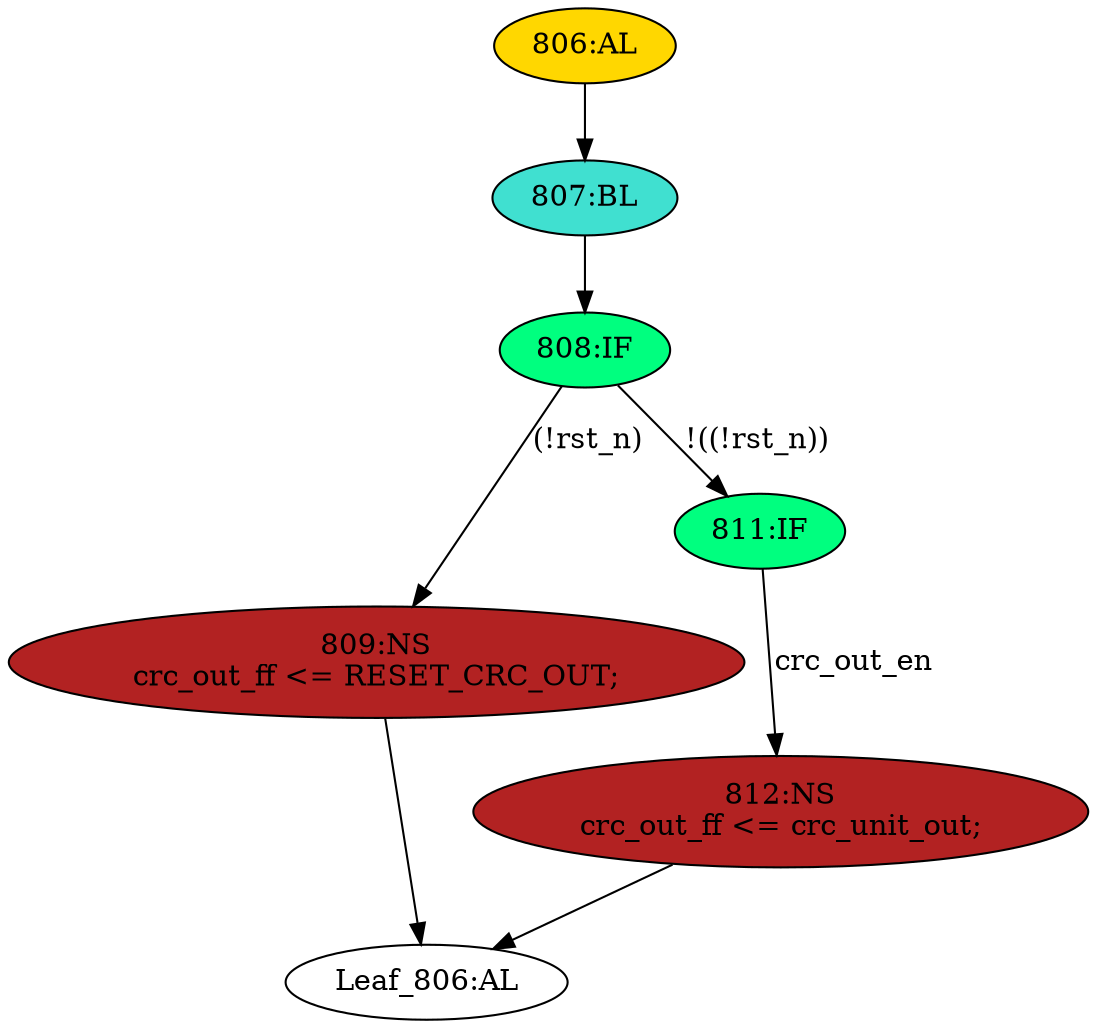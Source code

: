strict digraph "" {
	node [label="\N"];
	"812:NS"	 [ast="<pyverilog.vparser.ast.NonblockingSubstitution object at 0x7f01261e8650>",
		fillcolor=firebrick,
		label="812:NS
crc_out_ff <= crc_unit_out;",
		statements="[<pyverilog.vparser.ast.NonblockingSubstitution object at 0x7f01261e8650>]",
		style=filled,
		typ=NonblockingSubstitution];
	"Leaf_806:AL"	 [def_var="['crc_out_ff']",
		label="Leaf_806:AL"];
	"812:NS" -> "Leaf_806:AL"	 [cond="[]",
		lineno=None];
	"808:IF"	 [ast="<pyverilog.vparser.ast.IfStatement object at 0x7f01261e8850>",
		fillcolor=springgreen,
		label="808:IF",
		statements="[]",
		style=filled,
		typ=IfStatement];
	"809:NS"	 [ast="<pyverilog.vparser.ast.NonblockingSubstitution object at 0x7f01261e8990>",
		fillcolor=firebrick,
		label="809:NS
crc_out_ff <= RESET_CRC_OUT;",
		statements="[<pyverilog.vparser.ast.NonblockingSubstitution object at 0x7f01261e8990>]",
		style=filled,
		typ=NonblockingSubstitution];
	"808:IF" -> "809:NS"	 [cond="['rst_n']",
		label="(!rst_n)",
		lineno=808];
	"811:IF"	 [ast="<pyverilog.vparser.ast.IfStatement object at 0x7f01261e88d0>",
		fillcolor=springgreen,
		label="811:IF",
		statements="[]",
		style=filled,
		typ=IfStatement];
	"808:IF" -> "811:IF"	 [cond="['rst_n']",
		label="!((!rst_n))",
		lineno=808];
	"806:AL"	 [ast="<pyverilog.vparser.ast.Always object at 0x7f01261e8b90>",
		clk_sens=False,
		fillcolor=gold,
		label="806:AL",
		sens="['clk']",
		statements="[]",
		style=filled,
		typ=Always,
		use_var="['rst_n', 'RESET_CRC_OUT', 'crc_out_en', 'crc_unit_out']"];
	"807:BL"	 [ast="<pyverilog.vparser.ast.Block object at 0x7f01261e8c90>",
		fillcolor=turquoise,
		label="807:BL",
		statements="[]",
		style=filled,
		typ=Block];
	"806:AL" -> "807:BL"	 [cond="[]",
		lineno=None];
	"809:NS" -> "Leaf_806:AL"	 [cond="[]",
		lineno=None];
	"807:BL" -> "808:IF"	 [cond="[]",
		lineno=None];
	"811:IF" -> "812:NS"	 [cond="['crc_out_en']",
		label=crc_out_en,
		lineno=811];
}
